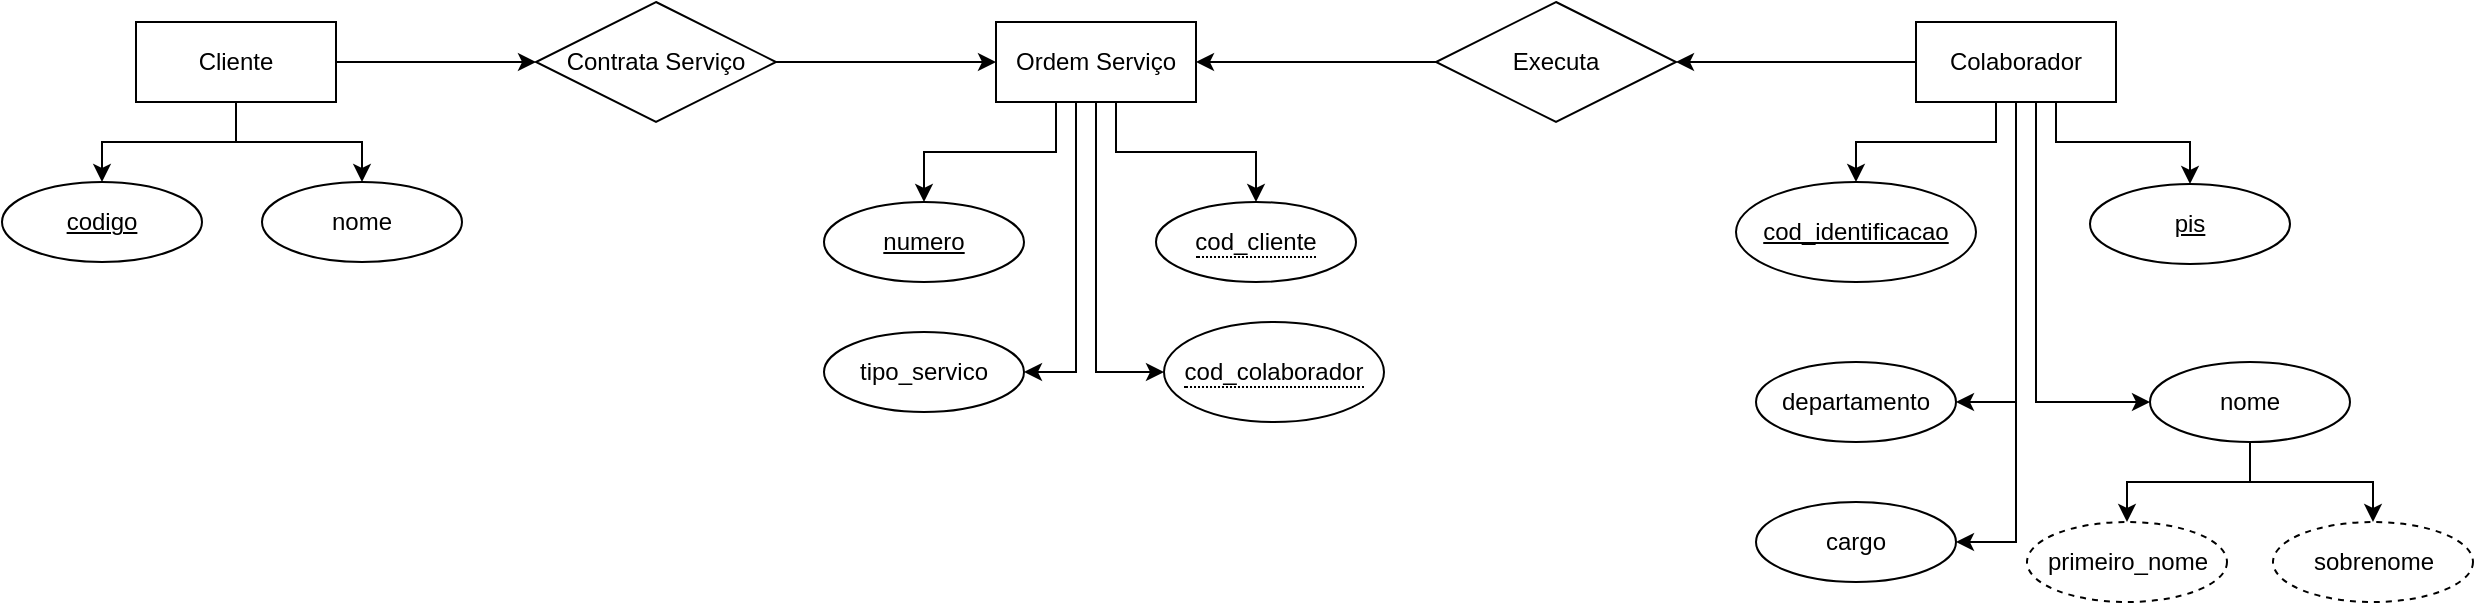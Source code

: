 <mxfile version="23.1.5" type="github">
  <diagram name="Página-1" id="4ojqG_ugSGC-FD4W4Zqo">
    <mxGraphModel dx="2220" dy="708" grid="1" gridSize="10" guides="1" tooltips="1" connect="1" arrows="1" fold="1" page="1" pageScale="1" pageWidth="827" pageHeight="1169" math="0" shadow="0">
      <root>
        <mxCell id="0" />
        <mxCell id="1" parent="0" />
        <mxCell id="BBwxfIjkDkX_LPROG-IG-40" style="edgeStyle=orthogonalEdgeStyle;rounded=0;orthogonalLoop=1;jettySize=auto;html=1;entryX=0.5;entryY=0;entryDx=0;entryDy=0;" edge="1" parent="1" source="BBwxfIjkDkX_LPROG-IG-37" target="BBwxfIjkDkX_LPROG-IG-39">
          <mxGeometry relative="1" as="geometry" />
        </mxCell>
        <mxCell id="BBwxfIjkDkX_LPROG-IG-42" style="edgeStyle=orthogonalEdgeStyle;rounded=0;orthogonalLoop=1;jettySize=auto;html=1;entryX=0.5;entryY=0;entryDx=0;entryDy=0;" edge="1" parent="1" source="BBwxfIjkDkX_LPROG-IG-37" target="BBwxfIjkDkX_LPROG-IG-41">
          <mxGeometry relative="1" as="geometry" />
        </mxCell>
        <mxCell id="BBwxfIjkDkX_LPROG-IG-44" style="edgeStyle=orthogonalEdgeStyle;rounded=0;orthogonalLoop=1;jettySize=auto;html=1;entryX=0;entryY=0.5;entryDx=0;entryDy=0;" edge="1" parent="1" source="BBwxfIjkDkX_LPROG-IG-37" target="BBwxfIjkDkX_LPROG-IG-43">
          <mxGeometry relative="1" as="geometry" />
        </mxCell>
        <mxCell id="BBwxfIjkDkX_LPROG-IG-37" value="Cliente" style="whiteSpace=wrap;html=1;align=center;" vertex="1" parent="1">
          <mxGeometry x="-30" y="10" width="100" height="40" as="geometry" />
        </mxCell>
        <mxCell id="BBwxfIjkDkX_LPROG-IG-39" value="codigo" style="ellipse;whiteSpace=wrap;html=1;align=center;fontStyle=4;" vertex="1" parent="1">
          <mxGeometry x="-97" y="90" width="100" height="40" as="geometry" />
        </mxCell>
        <mxCell id="BBwxfIjkDkX_LPROG-IG-41" value="nome" style="ellipse;whiteSpace=wrap;html=1;align=center;" vertex="1" parent="1">
          <mxGeometry x="33" y="90" width="100" height="40" as="geometry" />
        </mxCell>
        <mxCell id="BBwxfIjkDkX_LPROG-IG-46" style="edgeStyle=orthogonalEdgeStyle;rounded=0;orthogonalLoop=1;jettySize=auto;html=1;entryX=0;entryY=0.5;entryDx=0;entryDy=0;" edge="1" parent="1" source="BBwxfIjkDkX_LPROG-IG-43" target="BBwxfIjkDkX_LPROG-IG-45">
          <mxGeometry relative="1" as="geometry" />
        </mxCell>
        <mxCell id="BBwxfIjkDkX_LPROG-IG-43" value="Contrata Serviço" style="shape=rhombus;perimeter=rhombusPerimeter;whiteSpace=wrap;html=1;align=center;" vertex="1" parent="1">
          <mxGeometry x="170" width="120" height="60" as="geometry" />
        </mxCell>
        <mxCell id="BBwxfIjkDkX_LPROG-IG-48" style="edgeStyle=orthogonalEdgeStyle;rounded=0;orthogonalLoop=1;jettySize=auto;html=1;entryX=0.5;entryY=0;entryDx=0;entryDy=0;" edge="1" parent="1" source="BBwxfIjkDkX_LPROG-IG-45" target="BBwxfIjkDkX_LPROG-IG-47">
          <mxGeometry relative="1" as="geometry">
            <Array as="points">
              <mxPoint x="430" y="75" />
              <mxPoint x="364" y="75" />
            </Array>
          </mxGeometry>
        </mxCell>
        <mxCell id="BBwxfIjkDkX_LPROG-IG-50" style="edgeStyle=orthogonalEdgeStyle;rounded=0;orthogonalLoop=1;jettySize=auto;html=1;exitX=0.5;exitY=1;exitDx=0;exitDy=0;entryX=0.5;entryY=0;entryDx=0;entryDy=0;" edge="1" parent="1" source="BBwxfIjkDkX_LPROG-IG-45" target="BBwxfIjkDkX_LPROG-IG-49">
          <mxGeometry relative="1" as="geometry">
            <Array as="points">
              <mxPoint x="460" y="50" />
              <mxPoint x="460" y="75" />
              <mxPoint x="530" y="75" />
            </Array>
          </mxGeometry>
        </mxCell>
        <mxCell id="BBwxfIjkDkX_LPROG-IG-52" style="edgeStyle=orthogonalEdgeStyle;rounded=0;orthogonalLoop=1;jettySize=auto;html=1;exitX=0.5;exitY=1;exitDx=0;exitDy=0;entryX=0;entryY=0.5;entryDx=0;entryDy=0;" edge="1" parent="1" source="BBwxfIjkDkX_LPROG-IG-45" target="BBwxfIjkDkX_LPROG-IG-51">
          <mxGeometry relative="1" as="geometry" />
        </mxCell>
        <mxCell id="BBwxfIjkDkX_LPROG-IG-54" style="edgeStyle=orthogonalEdgeStyle;rounded=0;orthogonalLoop=1;jettySize=auto;html=1;exitX=0.5;exitY=1;exitDx=0;exitDy=0;entryX=1;entryY=0.5;entryDx=0;entryDy=0;" edge="1" parent="1" source="BBwxfIjkDkX_LPROG-IG-45" target="BBwxfIjkDkX_LPROG-IG-53">
          <mxGeometry relative="1" as="geometry">
            <Array as="points">
              <mxPoint x="440" y="50" />
              <mxPoint x="440" y="185" />
            </Array>
          </mxGeometry>
        </mxCell>
        <mxCell id="BBwxfIjkDkX_LPROG-IG-45" value="Ordem Serviço" style="whiteSpace=wrap;html=1;align=center;" vertex="1" parent="1">
          <mxGeometry x="400" y="10" width="100" height="40" as="geometry" />
        </mxCell>
        <mxCell id="BBwxfIjkDkX_LPROG-IG-47" value="numero" style="ellipse;whiteSpace=wrap;html=1;align=center;fontStyle=4;" vertex="1" parent="1">
          <mxGeometry x="314" y="100" width="100" height="40" as="geometry" />
        </mxCell>
        <mxCell id="BBwxfIjkDkX_LPROG-IG-49" value="&lt;span style=&quot;border-bottom: 1px dotted&quot;&gt;cod_cliente&lt;/span&gt;" style="ellipse;whiteSpace=wrap;html=1;align=center;" vertex="1" parent="1">
          <mxGeometry x="480" y="100" width="100" height="40" as="geometry" />
        </mxCell>
        <mxCell id="BBwxfIjkDkX_LPROG-IG-51" value="&lt;span style=&quot;border-bottom: 1px dotted&quot;&gt;cod_colaborador&lt;/span&gt;" style="ellipse;whiteSpace=wrap;html=1;align=center;" vertex="1" parent="1">
          <mxGeometry x="484" y="160" width="110" height="50" as="geometry" />
        </mxCell>
        <mxCell id="BBwxfIjkDkX_LPROG-IG-53" value="tipo_servico" style="ellipse;whiteSpace=wrap;html=1;align=center;" vertex="1" parent="1">
          <mxGeometry x="314" y="165" width="100" height="40" as="geometry" />
        </mxCell>
        <mxCell id="BBwxfIjkDkX_LPROG-IG-56" style="edgeStyle=orthogonalEdgeStyle;rounded=0;orthogonalLoop=1;jettySize=auto;html=1;entryX=1;entryY=0.5;entryDx=0;entryDy=0;" edge="1" parent="1" source="BBwxfIjkDkX_LPROG-IG-55" target="BBwxfIjkDkX_LPROG-IG-45">
          <mxGeometry relative="1" as="geometry" />
        </mxCell>
        <mxCell id="BBwxfIjkDkX_LPROG-IG-55" value="Executa" style="shape=rhombus;perimeter=rhombusPerimeter;whiteSpace=wrap;html=1;align=center;" vertex="1" parent="1">
          <mxGeometry x="620" width="120" height="60" as="geometry" />
        </mxCell>
        <mxCell id="BBwxfIjkDkX_LPROG-IG-58" style="edgeStyle=orthogonalEdgeStyle;rounded=0;orthogonalLoop=1;jettySize=auto;html=1;entryX=1;entryY=0.5;entryDx=0;entryDy=0;" edge="1" parent="1" source="BBwxfIjkDkX_LPROG-IG-57" target="BBwxfIjkDkX_LPROG-IG-55">
          <mxGeometry relative="1" as="geometry" />
        </mxCell>
        <mxCell id="BBwxfIjkDkX_LPROG-IG-60" style="edgeStyle=orthogonalEdgeStyle;rounded=0;orthogonalLoop=1;jettySize=auto;html=1;entryX=0.5;entryY=0;entryDx=0;entryDy=0;" edge="1" parent="1" source="BBwxfIjkDkX_LPROG-IG-57" target="BBwxfIjkDkX_LPROG-IG-59">
          <mxGeometry relative="1" as="geometry">
            <Array as="points">
              <mxPoint x="900" y="70" />
              <mxPoint x="830" y="70" />
            </Array>
          </mxGeometry>
        </mxCell>
        <mxCell id="BBwxfIjkDkX_LPROG-IG-62" style="edgeStyle=orthogonalEdgeStyle;rounded=0;orthogonalLoop=1;jettySize=auto;html=1;entryX=0.5;entryY=0;entryDx=0;entryDy=0;" edge="1" parent="1" source="BBwxfIjkDkX_LPROG-IG-57" target="BBwxfIjkDkX_LPROG-IG-61">
          <mxGeometry relative="1" as="geometry">
            <Array as="points">
              <mxPoint x="930" y="70" />
              <mxPoint x="997" y="70" />
            </Array>
          </mxGeometry>
        </mxCell>
        <mxCell id="BBwxfIjkDkX_LPROG-IG-64" style="edgeStyle=orthogonalEdgeStyle;rounded=0;orthogonalLoop=1;jettySize=auto;html=1;entryX=0;entryY=0.5;entryDx=0;entryDy=0;" edge="1" parent="1" source="BBwxfIjkDkX_LPROG-IG-57" target="BBwxfIjkDkX_LPROG-IG-63">
          <mxGeometry relative="1" as="geometry">
            <Array as="points">
              <mxPoint x="920" y="200" />
            </Array>
          </mxGeometry>
        </mxCell>
        <mxCell id="BBwxfIjkDkX_LPROG-IG-71" style="edgeStyle=orthogonalEdgeStyle;rounded=0;orthogonalLoop=1;jettySize=auto;html=1;entryX=1;entryY=0.5;entryDx=0;entryDy=0;" edge="1" parent="1" source="BBwxfIjkDkX_LPROG-IG-57" target="BBwxfIjkDkX_LPROG-IG-70">
          <mxGeometry relative="1" as="geometry" />
        </mxCell>
        <mxCell id="BBwxfIjkDkX_LPROG-IG-73" style="edgeStyle=orthogonalEdgeStyle;rounded=0;orthogonalLoop=1;jettySize=auto;html=1;exitX=0.5;exitY=1;exitDx=0;exitDy=0;entryX=1;entryY=0.5;entryDx=0;entryDy=0;" edge="1" parent="1" source="BBwxfIjkDkX_LPROG-IG-57" target="BBwxfIjkDkX_LPROG-IG-72">
          <mxGeometry relative="1" as="geometry" />
        </mxCell>
        <mxCell id="BBwxfIjkDkX_LPROG-IG-57" value="Colaborador" style="whiteSpace=wrap;html=1;align=center;" vertex="1" parent="1">
          <mxGeometry x="860" y="10" width="100" height="40" as="geometry" />
        </mxCell>
        <mxCell id="BBwxfIjkDkX_LPROG-IG-59" value="cod_identificacao" style="ellipse;whiteSpace=wrap;html=1;align=center;fontStyle=4;" vertex="1" parent="1">
          <mxGeometry x="770" y="90" width="120" height="50" as="geometry" />
        </mxCell>
        <mxCell id="BBwxfIjkDkX_LPROG-IG-61" value="pis" style="ellipse;whiteSpace=wrap;html=1;align=center;fontStyle=4;" vertex="1" parent="1">
          <mxGeometry x="947" y="91" width="100" height="40" as="geometry" />
        </mxCell>
        <mxCell id="BBwxfIjkDkX_LPROG-IG-68" style="edgeStyle=orthogonalEdgeStyle;rounded=0;orthogonalLoop=1;jettySize=auto;html=1;entryX=0.5;entryY=0;entryDx=0;entryDy=0;" edge="1" parent="1" source="BBwxfIjkDkX_LPROG-IG-63" target="BBwxfIjkDkX_LPROG-IG-67">
          <mxGeometry relative="1" as="geometry" />
        </mxCell>
        <mxCell id="BBwxfIjkDkX_LPROG-IG-69" style="edgeStyle=orthogonalEdgeStyle;rounded=0;orthogonalLoop=1;jettySize=auto;html=1;exitX=0.5;exitY=1;exitDx=0;exitDy=0;entryX=0.5;entryY=0;entryDx=0;entryDy=0;" edge="1" parent="1" source="BBwxfIjkDkX_LPROG-IG-63" target="BBwxfIjkDkX_LPROG-IG-65">
          <mxGeometry relative="1" as="geometry" />
        </mxCell>
        <mxCell id="BBwxfIjkDkX_LPROG-IG-63" value="nome" style="ellipse;whiteSpace=wrap;html=1;align=center;" vertex="1" parent="1">
          <mxGeometry x="977" y="180" width="100" height="40" as="geometry" />
        </mxCell>
        <mxCell id="BBwxfIjkDkX_LPROG-IG-65" value="sobrenome" style="ellipse;whiteSpace=wrap;html=1;align=center;dashed=1;" vertex="1" parent="1">
          <mxGeometry x="1038.5" y="260" width="100" height="40" as="geometry" />
        </mxCell>
        <mxCell id="BBwxfIjkDkX_LPROG-IG-67" value="primeiro_nome" style="ellipse;whiteSpace=wrap;html=1;align=center;dashed=1;" vertex="1" parent="1">
          <mxGeometry x="915.5" y="260" width="100" height="40" as="geometry" />
        </mxCell>
        <mxCell id="BBwxfIjkDkX_LPROG-IG-70" value="departamento" style="ellipse;whiteSpace=wrap;html=1;align=center;" vertex="1" parent="1">
          <mxGeometry x="780" y="180" width="100" height="40" as="geometry" />
        </mxCell>
        <mxCell id="BBwxfIjkDkX_LPROG-IG-72" value="cargo" style="ellipse;whiteSpace=wrap;html=1;align=center;" vertex="1" parent="1">
          <mxGeometry x="780" y="250" width="100" height="40" as="geometry" />
        </mxCell>
      </root>
    </mxGraphModel>
  </diagram>
</mxfile>
